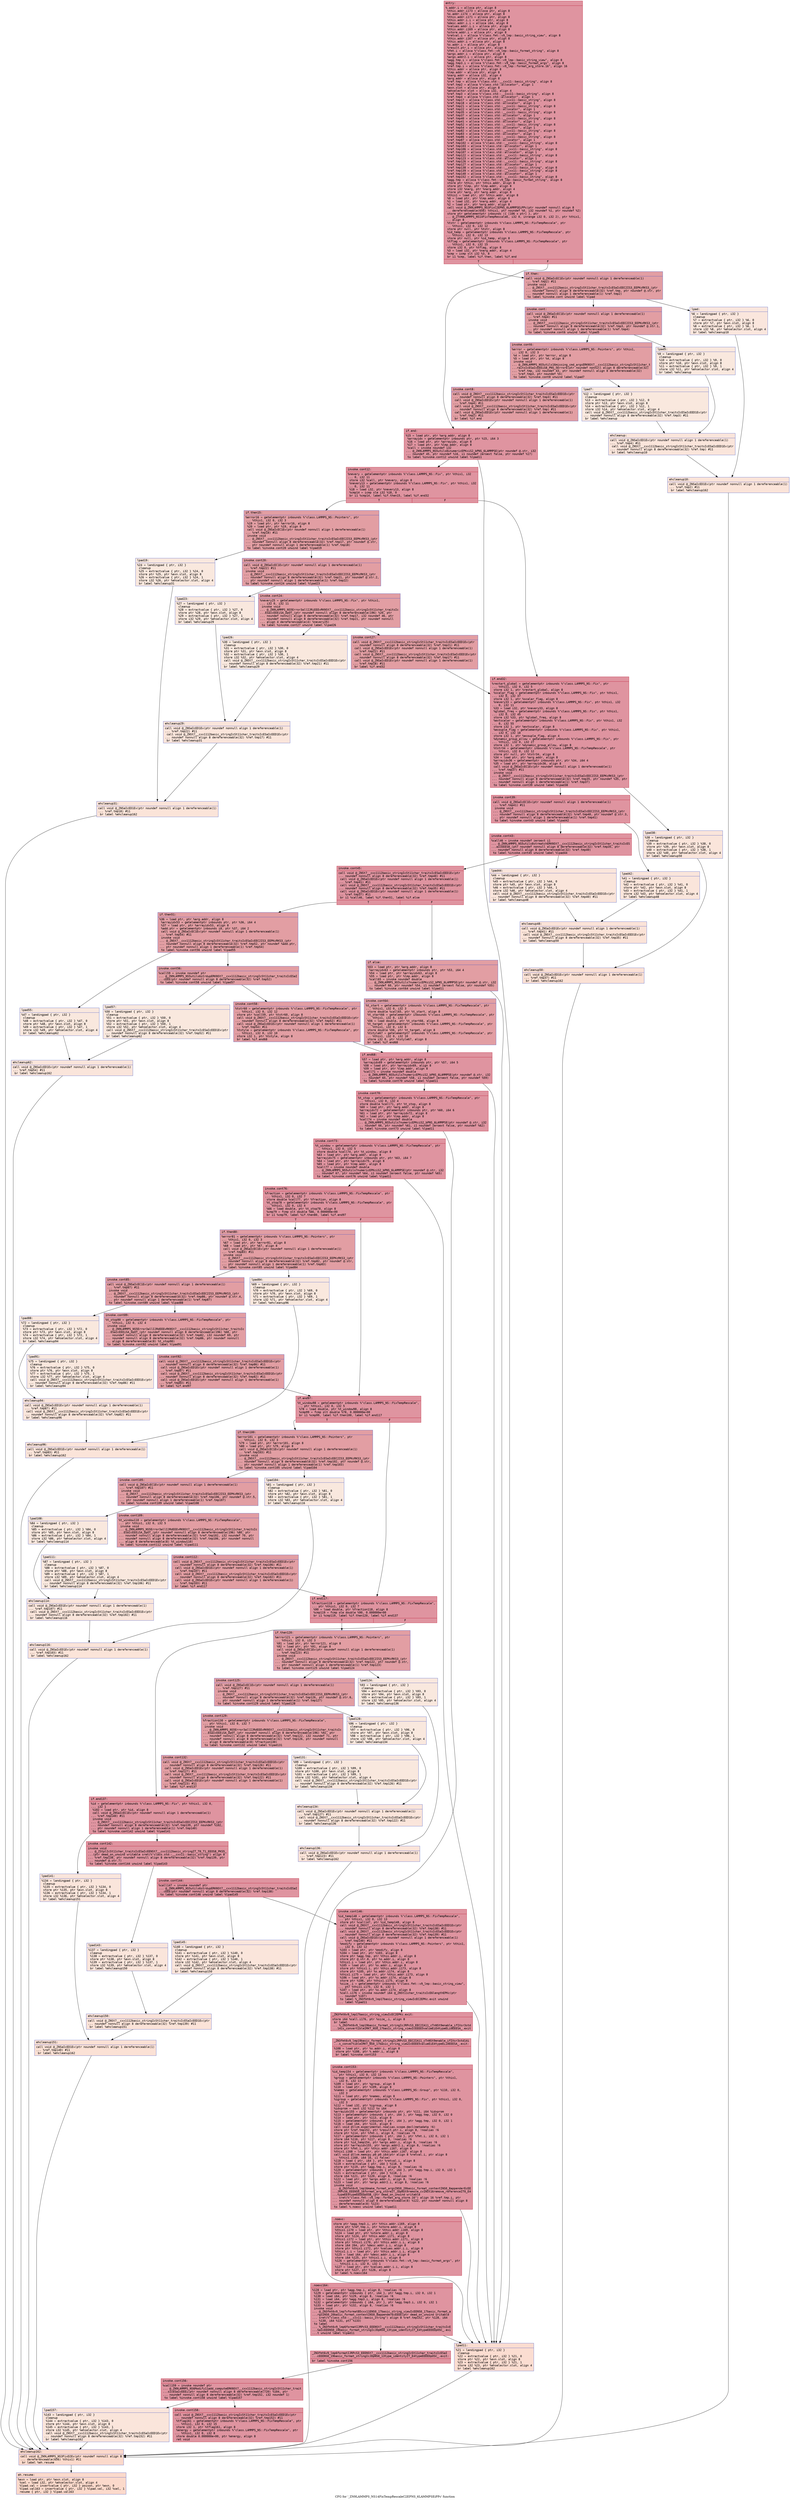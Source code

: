 digraph "CFG for '_ZN9LAMMPS_NS14FixTempRescaleC2EPNS_6LAMMPSEiPPc' function" {
	label="CFG for '_ZN9LAMMPS_NS14FixTempRescaleC2EPNS_6LAMMPSEiPPc' function";

	Node0x55b88c27c0e0 [shape=record,color="#b70d28ff", style=filled, fillcolor="#b70d2870" fontname="Courier",label="{entry:\l|  %.addr.i = alloca ptr, align 8\l  %this.addr.i173 = alloca ptr, align 8\l  %s.addr.i174 = alloca ptr, align 8\l  %this.addr.i171 = alloca ptr, align 8\l  %this.addr.i.i = alloca ptr, align 8\l  %desc.addr.i.i = alloca i64, align 8\l  %values.addr.i.i = alloca ptr, align 8\l  %this.addr.i169 = alloca ptr, align 8\l  %store.addr.i = alloca ptr, align 8\l  %retval.i = alloca %\"class.fmt::v9_lmp::basic_string_view\", align 8\l  %this.addr.i167 = alloca ptr, align 8\l  %this.addr.i = alloca ptr, align 8\l  %s.addr.i = alloca ptr, align 8\l  %result.ptr.i = alloca ptr, align 8\l  %fmt.i = alloca %\"class.fmt::v9_lmp::basic_format_string\", align 8\l  %args.addr.i = alloca ptr, align 8\l  %args.addr2.i = alloca ptr, align 8\l  %agg.tmp.i = alloca %\"class.fmt::v9_lmp::basic_string_view\", align 8\l  %agg.tmp3.i = alloca %\"class.fmt::v9_lmp::basic_format_args\", align 8\l  %ref.tmp.i = alloca %\"class.fmt::v9_lmp::format_arg_store.16\", align 16\l  %this.addr = alloca ptr, align 8\l  %lmp.addr = alloca ptr, align 8\l  %narg.addr = alloca i32, align 4\l  %arg.addr = alloca ptr, align 8\l  %ref.tmp = alloca %\"class.std::__cxx11::basic_string\", align 8\l  %ref.tmp2 = alloca %\"class.std::allocator\", align 1\l  %exn.slot = alloca ptr, align 8\l  %ehselector.slot = alloca i32, align 4\l  %ref.tmp3 = alloca %\"class.std::__cxx11::basic_string\", align 8\l  %ref.tmp4 = alloca %\"class.std::allocator\", align 1\l  %ref.tmp17 = alloca %\"class.std::__cxx11::basic_string\", align 8\l  %ref.tmp18 = alloca %\"class.std::allocator\", align 1\l  %ref.tmp21 = alloca %\"class.std::__cxx11::basic_string\", align 8\l  %ref.tmp22 = alloca %\"class.std::allocator\", align 1\l  %ref.tmp35 = alloca %\"class.std::__cxx11::basic_string\", align 8\l  %ref.tmp37 = alloca %\"class.std::allocator\", align 1\l  %ref.tmp40 = alloca %\"class.std::__cxx11::basic_string\", align 8\l  %ref.tmp41 = alloca %\"class.std::allocator\", align 1\l  %ref.tmp52 = alloca %\"class.std::__cxx11::basic_string\", align 8\l  %ref.tmp54 = alloca %\"class.std::allocator\", align 1\l  %ref.tmp82 = alloca %\"class.std::__cxx11::basic_string\", align 8\l  %ref.tmp83 = alloca %\"class.std::allocator\", align 1\l  %ref.tmp86 = alloca %\"class.std::__cxx11::basic_string\", align 8\l  %ref.tmp87 = alloca %\"class.std::allocator\", align 1\l  %ref.tmp102 = alloca %\"class.std::__cxx11::basic_string\", align 8\l  %ref.tmp103 = alloca %\"class.std::allocator\", align 1\l  %ref.tmp106 = alloca %\"class.std::__cxx11::basic_string\", align 8\l  %ref.tmp107 = alloca %\"class.std::allocator\", align 1\l  %ref.tmp122 = alloca %\"class.std::__cxx11::basic_string\", align 8\l  %ref.tmp123 = alloca %\"class.std::allocator\", align 1\l  %ref.tmp126 = alloca %\"class.std::__cxx11::basic_string\", align 8\l  %ref.tmp127 = alloca %\"class.std::allocator\", align 1\l  %ref.tmp138 = alloca %\"class.std::__cxx11::basic_string\", align 8\l  %ref.tmp139 = alloca %\"class.std::__cxx11::basic_string\", align 8\l  %ref.tmp140 = alloca %\"class.std::allocator\", align 1\l  %ref.tmp152 = alloca %\"class.std::__cxx11::basic_string\", align 8\l  %agg.tmp = alloca %\"class.fmt::v9_lmp::basic_format_string\", align 8\l  store ptr %this, ptr %this.addr, align 8\l  store ptr %lmp, ptr %lmp.addr, align 8\l  store i32 %narg, ptr %narg.addr, align 4\l  store ptr %arg, ptr %arg.addr, align 8\l  %this1 = load ptr, ptr %this.addr, align 8\l  %0 = load ptr, ptr %lmp.addr, align 8\l  %1 = load i32, ptr %narg.addr, align 4\l  %2 = load ptr, ptr %arg.addr, align 8\l  call void @_ZN9LAMMPS_NS3FixC2EPNS_6LAMMPSEiPPc(ptr noundef nonnull align 8\l... dereferenceable(656) %this1, ptr noundef %0, i32 noundef %1, ptr noundef %2)\l  store ptr getelementptr inbounds (\{ [106 x ptr] \}, ptr\l... @_ZTVN9LAMMPS_NS14FixTempRescaleE, i32 0, inrange i32 0, i32 2), ptr %this1,\l... align 8\l  %tstr = getelementptr inbounds %\"class.LAMMPS_NS::FixTempRescale\", ptr\l... %this1, i32 0, i32 12\l  store ptr null, ptr %tstr, align 8\l  %id_temp = getelementptr inbounds %\"class.LAMMPS_NS::FixTempRescale\", ptr\l... %this1, i32 0, i32 13\l  store ptr null, ptr %id_temp, align 8\l  %tflag = getelementptr inbounds %\"class.LAMMPS_NS::FixTempRescale\", ptr\l... %this1, i32 0, i32 15\l  store i32 0, ptr %tflag, align 8\l  %3 = load i32, ptr %narg.addr, align 4\l  %cmp = icmp slt i32 %3, 8\l  br i1 %cmp, label %if.then, label %if.end\l|{<s0>T|<s1>F}}"];
	Node0x55b88c27c0e0:s0 -> Node0x55b88c27cee0[tooltip="entry -> if.then\nProbability 50.00%" ];
	Node0x55b88c27c0e0:s1 -> Node0x55b88c27cfb0[tooltip="entry -> if.end\nProbability 50.00%" ];
	Node0x55b88c27cee0 [shape=record,color="#3d50c3ff", style=filled, fillcolor="#be242e70" fontname="Courier",label="{if.then:\l|  call void @_ZNSaIcEC1Ev(ptr noundef nonnull align 1 dereferenceable(1)\l... %ref.tmp2) #11\l  invoke void\l... @_ZNSt7__cxx1112basic_stringIcSt11char_traitsIcESaIcEEC2IS3_EEPKcRKS3_(ptr\l... noundef nonnull align 8 dereferenceable(32) %ref.tmp, ptr noundef @.str, ptr\l... noundef nonnull align 1 dereferenceable(1) %ref.tmp2)\l          to label %invoke.cont unwind label %lpad\l}"];
	Node0x55b88c27cee0 -> Node0x55b88c27d3f0[tooltip="if.then -> invoke.cont\nProbability 100.00%" ];
	Node0x55b88c27cee0 -> Node0x55b88c27d4d0[tooltip="if.then -> lpad\nProbability 0.00%" ];
	Node0x55b88c27d3f0 [shape=record,color="#3d50c3ff", style=filled, fillcolor="#be242e70" fontname="Courier",label="{invoke.cont:\l|  call void @_ZNSaIcEC1Ev(ptr noundef nonnull align 1 dereferenceable(1)\l... %ref.tmp4) #11\l  invoke void\l... @_ZNSt7__cxx1112basic_stringIcSt11char_traitsIcESaIcEEC2IS3_EEPKcRKS3_(ptr\l... noundef nonnull align 8 dereferenceable(32) %ref.tmp3, ptr noundef @.str.1,\l... ptr noundef nonnull align 1 dereferenceable(1) %ref.tmp4)\l          to label %invoke.cont6 unwind label %lpad5\l}"];
	Node0x55b88c27d3f0 -> Node0x55b88c2821a0[tooltip="invoke.cont -> invoke.cont6\nProbability 100.00%" ];
	Node0x55b88c27d3f0 -> Node0x55b88c2821f0[tooltip="invoke.cont -> lpad5\nProbability 0.00%" ];
	Node0x55b88c2821a0 [shape=record,color="#3d50c3ff", style=filled, fillcolor="#be242e70" fontname="Courier",label="{invoke.cont6:\l|  %error = getelementptr inbounds %\"class.LAMMPS_NS::Pointers\", ptr %this1,\l... i32 0, i32 3\l  %4 = load ptr, ptr %error, align 8\l  %5 = load ptr, ptr %4, align 8\l  invoke void\l... @_ZN9LAMMPS_NS5utils16missing_cmd_argsERKNSt7__cxx1112basic_stringIcSt11char_t\l...raitsIcESaIcEEEiS8_PNS_5ErrorE(ptr noundef nonnull align 8 dereferenceable(32)\l... %ref.tmp, i32 noundef 43, ptr noundef nonnull align 8 dereferenceable(32)\l... %ref.tmp3, ptr noundef %5)\l          to label %invoke.cont8 unwind label %lpad7\l}"];
	Node0x55b88c2821a0 -> Node0x55b88c282150[tooltip="invoke.cont6 -> invoke.cont8\nProbability 100.00%" ];
	Node0x55b88c2821a0 -> Node0x55b88c2825e0[tooltip="invoke.cont6 -> lpad7\nProbability 0.00%" ];
	Node0x55b88c282150 [shape=record,color="#3d50c3ff", style=filled, fillcolor="#be242e70" fontname="Courier",label="{invoke.cont8:\l|  call void @_ZNSt7__cxx1112basic_stringIcSt11char_traitsIcESaIcEED1Ev(ptr\l... noundef nonnull align 8 dereferenceable(32) %ref.tmp3) #11\l  call void @_ZNSaIcED1Ev(ptr noundef nonnull align 1 dereferenceable(1)\l... %ref.tmp4) #11\l  call void @_ZNSt7__cxx1112basic_stringIcSt11char_traitsIcESaIcEED1Ev(ptr\l... noundef nonnull align 8 dereferenceable(32) %ref.tmp) #11\l  call void @_ZNSaIcED1Ev(ptr noundef nonnull align 1 dereferenceable(1)\l... %ref.tmp2) #11\l  br label %if.end\l}"];
	Node0x55b88c282150 -> Node0x55b88c27cfb0[tooltip="invoke.cont8 -> if.end\nProbability 100.00%" ];
	Node0x55b88c27d4d0 [shape=record,color="#3d50c3ff", style=filled, fillcolor="#f3c7b170" fontname="Courier",label="{lpad:\l|  %6 = landingpad \{ ptr, i32 \}\l          cleanup\l  %7 = extractvalue \{ ptr, i32 \} %6, 0\l  store ptr %7, ptr %exn.slot, align 8\l  %8 = extractvalue \{ ptr, i32 \} %6, 1\l  store i32 %8, ptr %ehselector.slot, align 4\l  br label %ehcleanup10\l}"];
	Node0x55b88c27d4d0 -> Node0x55b88c283210[tooltip="lpad -> ehcleanup10\nProbability 100.00%" ];
	Node0x55b88c2821f0 [shape=record,color="#3d50c3ff", style=filled, fillcolor="#f2cab570" fontname="Courier",label="{lpad5:\l|  %9 = landingpad \{ ptr, i32 \}\l          cleanup\l  %10 = extractvalue \{ ptr, i32 \} %9, 0\l  store ptr %10, ptr %exn.slot, align 8\l  %11 = extractvalue \{ ptr, i32 \} %9, 1\l  store i32 %11, ptr %ehselector.slot, align 4\l  br label %ehcleanup\l}"];
	Node0x55b88c2821f0 -> Node0x55b88c2835e0[tooltip="lpad5 -> ehcleanup\nProbability 100.00%" ];
	Node0x55b88c2825e0 [shape=record,color="#3d50c3ff", style=filled, fillcolor="#f2cab570" fontname="Courier",label="{lpad7:\l|  %12 = landingpad \{ ptr, i32 \}\l          cleanup\l  %13 = extractvalue \{ ptr, i32 \} %12, 0\l  store ptr %13, ptr %exn.slot, align 8\l  %14 = extractvalue \{ ptr, i32 \} %12, 1\l  store i32 %14, ptr %ehselector.slot, align 4\l  call void @_ZNSt7__cxx1112basic_stringIcSt11char_traitsIcESaIcEED1Ev(ptr\l... noundef nonnull align 8 dereferenceable(32) %ref.tmp3) #11\l  br label %ehcleanup\l}"];
	Node0x55b88c2825e0 -> Node0x55b88c2835e0[tooltip="lpad7 -> ehcleanup\nProbability 100.00%" ];
	Node0x55b88c2835e0 [shape=record,color="#3d50c3ff", style=filled, fillcolor="#f4c5ad70" fontname="Courier",label="{ehcleanup:\l|  call void @_ZNSaIcED1Ev(ptr noundef nonnull align 1 dereferenceable(1)\l... %ref.tmp4) #11\l  call void @_ZNSt7__cxx1112basic_stringIcSt11char_traitsIcESaIcEED1Ev(ptr\l... noundef nonnull align 8 dereferenceable(32) %ref.tmp) #11\l  br label %ehcleanup10\l}"];
	Node0x55b88c2835e0 -> Node0x55b88c283210[tooltip="ehcleanup -> ehcleanup10\nProbability 100.00%" ];
	Node0x55b88c283210 [shape=record,color="#3d50c3ff", style=filled, fillcolor="#f5c1a970" fontname="Courier",label="{ehcleanup10:\l|  call void @_ZNSaIcED1Ev(ptr noundef nonnull align 1 dereferenceable(1)\l... %ref.tmp2) #11\l  br label %ehcleanup162\l}"];
	Node0x55b88c283210 -> Node0x55b88c283ef0[tooltip="ehcleanup10 -> ehcleanup162\nProbability 100.00%" ];
	Node0x55b88c27cfb0 [shape=record,color="#b70d28ff", style=filled, fillcolor="#b70d2870" fontname="Courier",label="{if.end:\l|  %15 = load ptr, ptr %arg.addr, align 8\l  %arrayidx = getelementptr inbounds ptr, ptr %15, i64 3\l  %16 = load ptr, ptr %arrayidx, align 8\l  %17 = load ptr, ptr %lmp.addr, align 8\l  %call = invoke noundef i32\l... @_ZN9LAMMPS_NS5utils8inumericEPKciS2_bPNS_6LAMMPSE(ptr noundef @.str, i32\l... noundef 45, ptr noundef %16, i1 noundef zeroext false, ptr noundef %17)\l          to label %invoke.cont12 unwind label %lpad11\l}"];
	Node0x55b88c27cfb0 -> Node0x55b88c2842e0[tooltip="if.end -> invoke.cont12\nProbability 100.00%" ];
	Node0x55b88c27cfb0 -> Node0x55b88c284360[tooltip="if.end -> lpad11\nProbability 0.00%" ];
	Node0x55b88c2842e0 [shape=record,color="#b70d28ff", style=filled, fillcolor="#b70d2870" fontname="Courier",label="{invoke.cont12:\l|  %nevery = getelementptr inbounds %\"class.LAMMPS_NS::Fix\", ptr %this1, i32\l... 0, i32 11\l  store i32 %call, ptr %nevery, align 8\l  %nevery13 = getelementptr inbounds %\"class.LAMMPS_NS::Fix\", ptr %this1, i32\l... 0, i32 11\l  %18 = load i32, ptr %nevery13, align 8\l  %cmp14 = icmp sle i32 %18, 0\l  br i1 %cmp14, label %if.then15, label %if.end32\l|{<s0>T|<s1>F}}"];
	Node0x55b88c2842e0:s0 -> Node0x55b88c284a30[tooltip="invoke.cont12 -> if.then15\nProbability 50.00%" ];
	Node0x55b88c2842e0:s1 -> Node0x55b88c284ab0[tooltip="invoke.cont12 -> if.end32\nProbability 50.00%" ];
	Node0x55b88c284a30 [shape=record,color="#3d50c3ff", style=filled, fillcolor="#be242e70" fontname="Courier",label="{if.then15:\l|  %error16 = getelementptr inbounds %\"class.LAMMPS_NS::Pointers\", ptr\l... %this1, i32 0, i32 3\l  %19 = load ptr, ptr %error16, align 8\l  %20 = load ptr, ptr %19, align 8\l  call void @_ZNSaIcEC1Ev(ptr noundef nonnull align 1 dereferenceable(1)\l... %ref.tmp18) #11\l  invoke void\l... @_ZNSt7__cxx1112basic_stringIcSt11char_traitsIcESaIcEEC2IS3_EEPKcRKS3_(ptr\l... noundef nonnull align 8 dereferenceable(32) %ref.tmp17, ptr noundef @.str,\l... ptr noundef nonnull align 1 dereferenceable(1) %ref.tmp18)\l          to label %invoke.cont20 unwind label %lpad19\l}"];
	Node0x55b88c284a30 -> Node0x55b88c284fa0[tooltip="if.then15 -> invoke.cont20\nProbability 100.00%" ];
	Node0x55b88c284a30 -> Node0x55b88c285020[tooltip="if.then15 -> lpad19\nProbability 0.00%" ];
	Node0x55b88c284fa0 [shape=record,color="#3d50c3ff", style=filled, fillcolor="#be242e70" fontname="Courier",label="{invoke.cont20:\l|  call void @_ZNSaIcEC1Ev(ptr noundef nonnull align 1 dereferenceable(1)\l... %ref.tmp22) #11\l  invoke void\l... @_ZNSt7__cxx1112basic_stringIcSt11char_traitsIcESaIcEEC2IS3_EEPKcRKS3_(ptr\l... noundef nonnull align 8 dereferenceable(32) %ref.tmp21, ptr noundef @.str.2,\l... ptr noundef nonnull align 1 dereferenceable(1) %ref.tmp22)\l          to label %invoke.cont24 unwind label %lpad23\l}"];
	Node0x55b88c284fa0 -> Node0x55b88c285280[tooltip="invoke.cont20 -> invoke.cont24\nProbability 100.00%" ];
	Node0x55b88c284fa0 -> Node0x55b88c2852d0[tooltip="invoke.cont20 -> lpad23\nProbability 0.00%" ];
	Node0x55b88c285280 [shape=record,color="#3d50c3ff", style=filled, fillcolor="#be242e70" fontname="Courier",label="{invoke.cont24:\l|  %nevery25 = getelementptr inbounds %\"class.LAMMPS_NS::Fix\", ptr %this1,\l... i32 0, i32 11\l  invoke void\l... @_ZN9LAMMPS_NS5Error3allIJRiEEEvRKNSt7__cxx1112basic_stringIcSt11char_traitsIc\l...ESaIcEEEiSA_DpOT_(ptr noundef nonnull align 8 dereferenceable(196) %20, ptr\l... noundef nonnull align 8 dereferenceable(32) %ref.tmp17, i32 noundef 46, ptr\l... noundef nonnull align 8 dereferenceable(32) %ref.tmp21, ptr noundef nonnull\l... align 4 dereferenceable(4) %nevery25)\l          to label %invoke.cont27 unwind label %lpad26\l}"];
	Node0x55b88c285280 -> Node0x55b88c285230[tooltip="invoke.cont24 -> invoke.cont27\nProbability 100.00%" ];
	Node0x55b88c285280 -> Node0x55b88c285690[tooltip="invoke.cont24 -> lpad26\nProbability 0.00%" ];
	Node0x55b88c285230 [shape=record,color="#3d50c3ff", style=filled, fillcolor="#be242e70" fontname="Courier",label="{invoke.cont27:\l|  call void @_ZNSt7__cxx1112basic_stringIcSt11char_traitsIcESaIcEED1Ev(ptr\l... noundef nonnull align 8 dereferenceable(32) %ref.tmp21) #11\l  call void @_ZNSaIcED1Ev(ptr noundef nonnull align 1 dereferenceable(1)\l... %ref.tmp22) #11\l  call void @_ZNSt7__cxx1112basic_stringIcSt11char_traitsIcESaIcEED1Ev(ptr\l... noundef nonnull align 8 dereferenceable(32) %ref.tmp17) #11\l  call void @_ZNSaIcED1Ev(ptr noundef nonnull align 1 dereferenceable(1)\l... %ref.tmp18) #11\l  br label %if.end32\l}"];
	Node0x55b88c285230 -> Node0x55b88c284ab0[tooltip="invoke.cont27 -> if.end32\nProbability 100.00%" ];
	Node0x55b88c284360 [shape=record,color="#3d50c3ff", style=filled, fillcolor="#f7b39670" fontname="Courier",label="{lpad11:\l|  %21 = landingpad \{ ptr, i32 \}\l          cleanup\l  %22 = extractvalue \{ ptr, i32 \} %21, 0\l  store ptr %22, ptr %exn.slot, align 8\l  %23 = extractvalue \{ ptr, i32 \} %21, 1\l  store i32 %23, ptr %ehselector.slot, align 4\l  br label %ehcleanup162\l}"];
	Node0x55b88c284360 -> Node0x55b88c283ef0[tooltip="lpad11 -> ehcleanup162\nProbability 100.00%" ];
	Node0x55b88c285020 [shape=record,color="#3d50c3ff", style=filled, fillcolor="#f2cab570" fontname="Courier",label="{lpad19:\l|  %24 = landingpad \{ ptr, i32 \}\l          cleanup\l  %25 = extractvalue \{ ptr, i32 \} %24, 0\l  store ptr %25, ptr %exn.slot, align 8\l  %26 = extractvalue \{ ptr, i32 \} %24, 1\l  store i32 %26, ptr %ehselector.slot, align 4\l  br label %ehcleanup31\l}"];
	Node0x55b88c285020 -> Node0x55b88c286400[tooltip="lpad19 -> ehcleanup31\nProbability 100.00%" ];
	Node0x55b88c2852d0 [shape=record,color="#3d50c3ff", style=filled, fillcolor="#f2cab570" fontname="Courier",label="{lpad23:\l|  %27 = landingpad \{ ptr, i32 \}\l          cleanup\l  %28 = extractvalue \{ ptr, i32 \} %27, 0\l  store ptr %28, ptr %exn.slot, align 8\l  %29 = extractvalue \{ ptr, i32 \} %27, 1\l  store i32 %29, ptr %ehselector.slot, align 4\l  br label %ehcleanup29\l}"];
	Node0x55b88c2852d0 -> Node0x55b88c27f1b0[tooltip="lpad23 -> ehcleanup29\nProbability 100.00%" ];
	Node0x55b88c285690 [shape=record,color="#3d50c3ff", style=filled, fillcolor="#f2cab570" fontname="Courier",label="{lpad26:\l|  %30 = landingpad \{ ptr, i32 \}\l          cleanup\l  %31 = extractvalue \{ ptr, i32 \} %30, 0\l  store ptr %31, ptr %exn.slot, align 8\l  %32 = extractvalue \{ ptr, i32 \} %30, 1\l  store i32 %32, ptr %ehselector.slot, align 4\l  call void @_ZNSt7__cxx1112basic_stringIcSt11char_traitsIcESaIcEED1Ev(ptr\l... noundef nonnull align 8 dereferenceable(32) %ref.tmp21) #11\l  br label %ehcleanup29\l}"];
	Node0x55b88c285690 -> Node0x55b88c27f1b0[tooltip="lpad26 -> ehcleanup29\nProbability 100.00%" ];
	Node0x55b88c27f1b0 [shape=record,color="#3d50c3ff", style=filled, fillcolor="#f4c5ad70" fontname="Courier",label="{ehcleanup29:\l|  call void @_ZNSaIcED1Ev(ptr noundef nonnull align 1 dereferenceable(1)\l... %ref.tmp22) #11\l  call void @_ZNSt7__cxx1112basic_stringIcSt11char_traitsIcESaIcEED1Ev(ptr\l... noundef nonnull align 8 dereferenceable(32) %ref.tmp17) #11\l  br label %ehcleanup31\l}"];
	Node0x55b88c27f1b0 -> Node0x55b88c286400[tooltip="ehcleanup29 -> ehcleanup31\nProbability 100.00%" ];
	Node0x55b88c286400 [shape=record,color="#3d50c3ff", style=filled, fillcolor="#f5c1a970" fontname="Courier",label="{ehcleanup31:\l|  call void @_ZNSaIcED1Ev(ptr noundef nonnull align 1 dereferenceable(1)\l... %ref.tmp18) #11\l  br label %ehcleanup162\l}"];
	Node0x55b88c286400 -> Node0x55b88c283ef0[tooltip="ehcleanup31 -> ehcleanup162\nProbability 100.00%" ];
	Node0x55b88c284ab0 [shape=record,color="#b70d28ff", style=filled, fillcolor="#b70d2870" fontname="Courier",label="{if.end32:\l|  %restart_global = getelementptr inbounds %\"class.LAMMPS_NS::Fix\", ptr\l... %this1, i32 0, i32 5\l  store i32 1, ptr %restart_global, align 8\l  %scalar_flag = getelementptr inbounds %\"class.LAMMPS_NS::Fix\", ptr %this1,\l... i32 0, i32 37\l  store i32 1, ptr %scalar_flag, align 8\l  %nevery33 = getelementptr inbounds %\"class.LAMMPS_NS::Fix\", ptr %this1, i32\l... 0, i32 11\l  %33 = load i32, ptr %nevery33, align 8\l  %global_freq = getelementptr inbounds %\"class.LAMMPS_NS::Fix\", ptr %this1,\l... i32 0, i32 45\l  store i32 %33, ptr %global_freq, align 8\l  %extscalar = getelementptr inbounds %\"class.LAMMPS_NS::Fix\", ptr %this1, i32\l... 0, i32 55\l  store i32 1, ptr %extscalar, align 8\l  %ecouple_flag = getelementptr inbounds %\"class.LAMMPS_NS::Fix\", ptr %this1,\l... i32 0, i32 18\l  store i32 1, ptr %ecouple_flag, align 4\l  %dynamic_group_allow = getelementptr inbounds %\"class.LAMMPS_NS::Fix\", ptr\l... %this1, i32 0, i32 27\l  store i32 1, ptr %dynamic_group_allow, align 8\l  %tstr34 = getelementptr inbounds %\"class.LAMMPS_NS::FixTempRescale\", ptr\l... %this1, i32 0, i32 12\l  store ptr null, ptr %tstr34, align 8\l  %34 = load ptr, ptr %arg.addr, align 8\l  %arrayidx36 = getelementptr inbounds ptr, ptr %34, i64 4\l  %35 = load ptr, ptr %arrayidx36, align 8\l  call void @_ZNSaIcEC1Ev(ptr noundef nonnull align 1 dereferenceable(1)\l... %ref.tmp37) #11\l  invoke void\l... @_ZNSt7__cxx1112basic_stringIcSt11char_traitsIcESaIcEEC2IS3_EEPKcRKS3_(ptr\l... noundef nonnull align 8 dereferenceable(32) %ref.tmp35, ptr noundef %35, ptr\l... noundef nonnull align 1 dereferenceable(1) %ref.tmp37)\l          to label %invoke.cont39 unwind label %lpad38\l}"];
	Node0x55b88c284ab0 -> Node0x55b88c288790[tooltip="if.end32 -> invoke.cont39\nProbability 100.00%" ];
	Node0x55b88c284ab0 -> Node0x55b88c288810[tooltip="if.end32 -> lpad38\nProbability 0.00%" ];
	Node0x55b88c288790 [shape=record,color="#b70d28ff", style=filled, fillcolor="#b70d2870" fontname="Courier",label="{invoke.cont39:\l|  call void @_ZNSaIcEC1Ev(ptr noundef nonnull align 1 dereferenceable(1)\l... %ref.tmp41) #11\l  invoke void\l... @_ZNSt7__cxx1112basic_stringIcSt11char_traitsIcESaIcEEC2IS3_EEPKcRKS3_(ptr\l... noundef nonnull align 8 dereferenceable(32) %ref.tmp40, ptr noundef @.str.3,\l... ptr noundef nonnull align 1 dereferenceable(1) %ref.tmp41)\l          to label %invoke.cont43 unwind label %lpad42\l}"];
	Node0x55b88c288790 -> Node0x55b88c288b30[tooltip="invoke.cont39 -> invoke.cont43\nProbability 100.00%" ];
	Node0x55b88c288790 -> Node0x55b88c288b80[tooltip="invoke.cont39 -> lpad42\nProbability 0.00%" ];
	Node0x55b88c288b30 [shape=record,color="#b70d28ff", style=filled, fillcolor="#b70d2870" fontname="Courier",label="{invoke.cont43:\l|  %call46 = invoke noundef zeroext i1\l... @_ZN9LAMMPS_NS5utils8strmatchERKNSt7__cxx1112basic_stringIcSt11char_traitsIcES\l...aIcEEES8_(ptr noundef nonnull align 8 dereferenceable(32) %ref.tmp35, ptr\l... noundef nonnull align 8 dereferenceable(32) %ref.tmp40)\l          to label %invoke.cont45 unwind label %lpad44\l}"];
	Node0x55b88c288b30 -> Node0x55b88c288ae0[tooltip="invoke.cont43 -> invoke.cont45\nProbability 100.00%" ];
	Node0x55b88c288b30 -> Node0x55b88c288de0[tooltip="invoke.cont43 -> lpad44\nProbability 0.00%" ];
	Node0x55b88c288ae0 [shape=record,color="#b70d28ff", style=filled, fillcolor="#b70d2870" fontname="Courier",label="{invoke.cont45:\l|  call void @_ZNSt7__cxx1112basic_stringIcSt11char_traitsIcESaIcEED1Ev(ptr\l... noundef nonnull align 8 dereferenceable(32) %ref.tmp40) #11\l  call void @_ZNSaIcED1Ev(ptr noundef nonnull align 1 dereferenceable(1)\l... %ref.tmp41) #11\l  call void @_ZNSt7__cxx1112basic_stringIcSt11char_traitsIcESaIcEED1Ev(ptr\l... noundef nonnull align 8 dereferenceable(32) %ref.tmp35) #11\l  call void @_ZNSaIcED1Ev(ptr noundef nonnull align 1 dereferenceable(1)\l... %ref.tmp37) #11\l  br i1 %call46, label %if.then51, label %if.else\l|{<s0>T|<s1>F}}"];
	Node0x55b88c288ae0:s0 -> Node0x55b88c289580[tooltip="invoke.cont45 -> if.then51\nProbability 50.00%" ];
	Node0x55b88c288ae0:s1 -> Node0x55b88c289600[tooltip="invoke.cont45 -> if.else\nProbability 50.00%" ];
	Node0x55b88c289580 [shape=record,color="#3d50c3ff", style=filled, fillcolor="#be242e70" fontname="Courier",label="{if.then51:\l|  %36 = load ptr, ptr %arg.addr, align 8\l  %arrayidx53 = getelementptr inbounds ptr, ptr %36, i64 4\l  %37 = load ptr, ptr %arrayidx53, align 8\l  %add.ptr = getelementptr inbounds i8, ptr %37, i64 2\l  call void @_ZNSaIcEC1Ev(ptr noundef nonnull align 1 dereferenceable(1)\l... %ref.tmp54) #11\l  invoke void\l... @_ZNSt7__cxx1112basic_stringIcSt11char_traitsIcESaIcEEC2IS3_EEPKcRKS3_(ptr\l... noundef nonnull align 8 dereferenceable(32) %ref.tmp52, ptr noundef %add.ptr,\l... ptr noundef nonnull align 1 dereferenceable(1) %ref.tmp54)\l          to label %invoke.cont56 unwind label %lpad55\l}"];
	Node0x55b88c289580 -> Node0x55b88c289b10[tooltip="if.then51 -> invoke.cont56\nProbability 100.00%" ];
	Node0x55b88c289580 -> Node0x55b88c289b90[tooltip="if.then51 -> lpad55\nProbability 0.00%" ];
	Node0x55b88c289b10 [shape=record,color="#3d50c3ff", style=filled, fillcolor="#be242e70" fontname="Courier",label="{invoke.cont56:\l|  %call59 = invoke noundef ptr\l... @_ZN9LAMMPS_NS5utils6strdupERKNSt7__cxx1112basic_stringIcSt11char_traitsIcESaI\l...cEEE(ptr noundef nonnull align 8 dereferenceable(32) %ref.tmp52)\l          to label %invoke.cont58 unwind label %lpad57\l}"];
	Node0x55b88c289b10 -> Node0x55b88c289ac0[tooltip="invoke.cont56 -> invoke.cont58\nProbability 100.00%" ];
	Node0x55b88c289b10 -> Node0x55b88c289e80[tooltip="invoke.cont56 -> lpad57\nProbability 0.00%" ];
	Node0x55b88c289ac0 [shape=record,color="#3d50c3ff", style=filled, fillcolor="#be242e70" fontname="Courier",label="{invoke.cont58:\l|  %tstr60 = getelementptr inbounds %\"class.LAMMPS_NS::FixTempRescale\", ptr\l... %this1, i32 0, i32 12\l  store ptr %call59, ptr %tstr60, align 8\l  call void @_ZNSt7__cxx1112basic_stringIcSt11char_traitsIcESaIcEED1Ev(ptr\l... noundef nonnull align 8 dereferenceable(32) %ref.tmp52) #11\l  call void @_ZNSaIcED1Ev(ptr noundef nonnull align 1 dereferenceable(1)\l... %ref.tmp54) #11\l  %tstyle = getelementptr inbounds %\"class.LAMMPS_NS::FixTempRescale\", ptr\l... %this1, i32 0, i32 10\l  store i32 1, ptr %tstyle, align 8\l  br label %if.end68\l}"];
	Node0x55b88c289ac0 -> Node0x55b88c28a610[tooltip="invoke.cont58 -> if.end68\nProbability 100.00%" ];
	Node0x55b88c288810 [shape=record,color="#3d50c3ff", style=filled, fillcolor="#f4c5ad70" fontname="Courier",label="{lpad38:\l|  %38 = landingpad \{ ptr, i32 \}\l          cleanup\l  %39 = extractvalue \{ ptr, i32 \} %38, 0\l  store ptr %39, ptr %exn.slot, align 8\l  %40 = extractvalue \{ ptr, i32 \} %38, 1\l  store i32 %40, ptr %ehselector.slot, align 4\l  br label %ehcleanup50\l}"];
	Node0x55b88c288810 -> Node0x55b88c28a9b0[tooltip="lpad38 -> ehcleanup50\nProbability 100.00%" ];
	Node0x55b88c288b80 [shape=record,color="#3d50c3ff", style=filled, fillcolor="#f4c5ad70" fontname="Courier",label="{lpad42:\l|  %41 = landingpad \{ ptr, i32 \}\l          cleanup\l  %42 = extractvalue \{ ptr, i32 \} %41, 0\l  store ptr %42, ptr %exn.slot, align 8\l  %43 = extractvalue \{ ptr, i32 \} %41, 1\l  store i32 %43, ptr %ehselector.slot, align 4\l  br label %ehcleanup48\l}"];
	Node0x55b88c288b80 -> Node0x55b88c28ad20[tooltip="lpad42 -> ehcleanup48\nProbability 100.00%" ];
	Node0x55b88c288de0 [shape=record,color="#3d50c3ff", style=filled, fillcolor="#f4c5ad70" fontname="Courier",label="{lpad44:\l|  %44 = landingpad \{ ptr, i32 \}\l          cleanup\l  %45 = extractvalue \{ ptr, i32 \} %44, 0\l  store ptr %45, ptr %exn.slot, align 8\l  %46 = extractvalue \{ ptr, i32 \} %44, 1\l  store i32 %46, ptr %ehselector.slot, align 4\l  call void @_ZNSt7__cxx1112basic_stringIcSt11char_traitsIcESaIcEED1Ev(ptr\l... noundef nonnull align 8 dereferenceable(32) %ref.tmp40) #11\l  br label %ehcleanup48\l}"];
	Node0x55b88c288de0 -> Node0x55b88c28ad20[tooltip="lpad44 -> ehcleanup48\nProbability 100.00%" ];
	Node0x55b88c28ad20 [shape=record,color="#3d50c3ff", style=filled, fillcolor="#f6bfa670" fontname="Courier",label="{ehcleanup48:\l|  call void @_ZNSaIcED1Ev(ptr noundef nonnull align 1 dereferenceable(1)\l... %ref.tmp41) #11\l  call void @_ZNSt7__cxx1112basic_stringIcSt11char_traitsIcESaIcEED1Ev(ptr\l... noundef nonnull align 8 dereferenceable(32) %ref.tmp35) #11\l  br label %ehcleanup50\l}"];
	Node0x55b88c28ad20 -> Node0x55b88c28a9b0[tooltip="ehcleanup48 -> ehcleanup50\nProbability 100.00%" ];
	Node0x55b88c28a9b0 [shape=record,color="#3d50c3ff", style=filled, fillcolor="#f7bca170" fontname="Courier",label="{ehcleanup50:\l|  call void @_ZNSaIcED1Ev(ptr noundef nonnull align 1 dereferenceable(1)\l... %ref.tmp37) #11\l  br label %ehcleanup162\l}"];
	Node0x55b88c28a9b0 -> Node0x55b88c283ef0[tooltip="ehcleanup50 -> ehcleanup162\nProbability 100.00%" ];
	Node0x55b88c289b90 [shape=record,color="#3d50c3ff", style=filled, fillcolor="#f2cab570" fontname="Courier",label="{lpad55:\l|  %47 = landingpad \{ ptr, i32 \}\l          cleanup\l  %48 = extractvalue \{ ptr, i32 \} %47, 0\l  store ptr %48, ptr %exn.slot, align 8\l  %49 = extractvalue \{ ptr, i32 \} %47, 1\l  store i32 %49, ptr %ehselector.slot, align 4\l  br label %ehcleanup62\l}"];
	Node0x55b88c289b90 -> Node0x55b88c28c110[tooltip="lpad55 -> ehcleanup62\nProbability 100.00%" ];
	Node0x55b88c289e80 [shape=record,color="#3d50c3ff", style=filled, fillcolor="#f2cab570" fontname="Courier",label="{lpad57:\l|  %50 = landingpad \{ ptr, i32 \}\l          cleanup\l  %51 = extractvalue \{ ptr, i32 \} %50, 0\l  store ptr %51, ptr %exn.slot, align 8\l  %52 = extractvalue \{ ptr, i32 \} %50, 1\l  store i32 %52, ptr %ehselector.slot, align 4\l  call void @_ZNSt7__cxx1112basic_stringIcSt11char_traitsIcESaIcEED1Ev(ptr\l... noundef nonnull align 8 dereferenceable(32) %ref.tmp52) #11\l  br label %ehcleanup62\l}"];
	Node0x55b88c289e80 -> Node0x55b88c28c110[tooltip="lpad57 -> ehcleanup62\nProbability 100.00%" ];
	Node0x55b88c28c110 [shape=record,color="#3d50c3ff", style=filled, fillcolor="#f4c5ad70" fontname="Courier",label="{ehcleanup62:\l|  call void @_ZNSaIcED1Ev(ptr noundef nonnull align 1 dereferenceable(1)\l... %ref.tmp54) #11\l  br label %ehcleanup162\l}"];
	Node0x55b88c28c110 -> Node0x55b88c283ef0[tooltip="ehcleanup62 -> ehcleanup162\nProbability 100.00%" ];
	Node0x55b88c289600 [shape=record,color="#3d50c3ff", style=filled, fillcolor="#be242e70" fontname="Courier",label="{if.else:\l|  %53 = load ptr, ptr %arg.addr, align 8\l  %arrayidx63 = getelementptr inbounds ptr, ptr %53, i64 4\l  %54 = load ptr, ptr %arrayidx63, align 8\l  %55 = load ptr, ptr %lmp.addr, align 8\l  %call65 = invoke noundef double\l... @_ZN9LAMMPS_NS5utils7numericEPKciS2_bPNS_6LAMMPSE(ptr noundef @.str, i32\l... noundef 60, ptr noundef %54, i1 noundef zeroext false, ptr noundef %55)\l          to label %invoke.cont64 unwind label %lpad11\l}"];
	Node0x55b88c289600 -> Node0x55b88c28c9f0[tooltip="if.else -> invoke.cont64\nProbability 100.00%" ];
	Node0x55b88c289600 -> Node0x55b88c284360[tooltip="if.else -> lpad11\nProbability 0.00%" ];
	Node0x55b88c28c9f0 [shape=record,color="#3d50c3ff", style=filled, fillcolor="#be242e70" fontname="Courier",label="{invoke.cont64:\l|  %t_start = getelementptr inbounds %\"class.LAMMPS_NS::FixTempRescale\", ptr\l... %this1, i32 0, i32 3\l  store double %call65, ptr %t_start, align 8\l  %t_start66 = getelementptr inbounds %\"class.LAMMPS_NS::FixTempRescale\", ptr\l... %this1, i32 0, i32 3\l  %56 = load double, ptr %t_start66, align 8\l  %t_target = getelementptr inbounds %\"class.LAMMPS_NS::FixTempRescale\", ptr\l... %this1, i32 0, i32 6\l  store double %56, ptr %t_target, align 8\l  %tstyle67 = getelementptr inbounds %\"class.LAMMPS_NS::FixTempRescale\", ptr\l... %this1, i32 0, i32 10\l  store i32 0, ptr %tstyle67, align 8\l  br label %if.end68\l}"];
	Node0x55b88c28c9f0 -> Node0x55b88c28a610[tooltip="invoke.cont64 -> if.end68\nProbability 100.00%" ];
	Node0x55b88c28a610 [shape=record,color="#b70d28ff", style=filled, fillcolor="#b70d2870" fontname="Courier",label="{if.end68:\l|  %57 = load ptr, ptr %arg.addr, align 8\l  %arrayidx69 = getelementptr inbounds ptr, ptr %57, i64 5\l  %58 = load ptr, ptr %arrayidx69, align 8\l  %59 = load ptr, ptr %lmp.addr, align 8\l  %call71 = invoke noundef double\l... @_ZN9LAMMPS_NS5utils7numericEPKciS2_bPNS_6LAMMPSE(ptr noundef @.str, i32\l... noundef 65, ptr noundef %58, i1 noundef zeroext false, ptr noundef %59)\l          to label %invoke.cont70 unwind label %lpad11\l}"];
	Node0x55b88c28a610 -> Node0x55b88c28d640[tooltip="if.end68 -> invoke.cont70\nProbability 100.00%" ];
	Node0x55b88c28a610 -> Node0x55b88c284360[tooltip="if.end68 -> lpad11\nProbability 0.00%" ];
	Node0x55b88c28d640 [shape=record,color="#b70d28ff", style=filled, fillcolor="#b70d2870" fontname="Courier",label="{invoke.cont70:\l|  %t_stop = getelementptr inbounds %\"class.LAMMPS_NS::FixTempRescale\", ptr\l... %this1, i32 0, i32 4\l  store double %call71, ptr %t_stop, align 8\l  %60 = load ptr, ptr %arg.addr, align 8\l  %arrayidx72 = getelementptr inbounds ptr, ptr %60, i64 6\l  %61 = load ptr, ptr %arrayidx72, align 8\l  %62 = load ptr, ptr %lmp.addr, align 8\l  %call74 = invoke noundef double\l... @_ZN9LAMMPS_NS5utils7numericEPKciS2_bPNS_6LAMMPSE(ptr noundef @.str, i32\l... noundef 66, ptr noundef %61, i1 noundef zeroext false, ptr noundef %62)\l          to label %invoke.cont73 unwind label %lpad11\l}"];
	Node0x55b88c28d640 -> Node0x55b88c28dd30[tooltip="invoke.cont70 -> invoke.cont73\nProbability 100.00%" ];
	Node0x55b88c28d640 -> Node0x55b88c284360[tooltip="invoke.cont70 -> lpad11\nProbability 0.00%" ];
	Node0x55b88c28dd30 [shape=record,color="#b70d28ff", style=filled, fillcolor="#b70d2870" fontname="Courier",label="{invoke.cont73:\l|  %t_window = getelementptr inbounds %\"class.LAMMPS_NS::FixTempRescale\", ptr\l... %this1, i32 0, i32 5\l  store double %call74, ptr %t_window, align 8\l  %63 = load ptr, ptr %arg.addr, align 8\l  %arrayidx75 = getelementptr inbounds ptr, ptr %63, i64 7\l  %64 = load ptr, ptr %arrayidx75, align 8\l  %65 = load ptr, ptr %lmp.addr, align 8\l  %call77 = invoke noundef double\l... @_ZN9LAMMPS_NS5utils7numericEPKciS2_bPNS_6LAMMPSE(ptr noundef @.str, i32\l... noundef 67, ptr noundef %64, i1 noundef zeroext false, ptr noundef %65)\l          to label %invoke.cont76 unwind label %lpad11\l}"];
	Node0x55b88c28dd30 -> Node0x55b88c28e3e0[tooltip="invoke.cont73 -> invoke.cont76\nProbability 100.00%" ];
	Node0x55b88c28dd30 -> Node0x55b88c284360[tooltip="invoke.cont73 -> lpad11\nProbability 0.00%" ];
	Node0x55b88c28e3e0 [shape=record,color="#b70d28ff", style=filled, fillcolor="#b70d2870" fontname="Courier",label="{invoke.cont76:\l|  %fraction = getelementptr inbounds %\"class.LAMMPS_NS::FixTempRescale\", ptr\l... %this1, i32 0, i32 7\l  store double %call77, ptr %fraction, align 8\l  %t_stop78 = getelementptr inbounds %\"class.LAMMPS_NS::FixTempRescale\", ptr\l... %this1, i32 0, i32 4\l  %66 = load double, ptr %t_stop78, align 8\l  %cmp79 = fcmp olt double %66, 0.000000e+00\l  br i1 %cmp79, label %if.then80, label %if.end97\l|{<s0>T|<s1>F}}"];
	Node0x55b88c28e3e0:s0 -> Node0x55b88c28f400[tooltip="invoke.cont76 -> if.then80\nProbability 50.00%" ];
	Node0x55b88c28e3e0:s1 -> Node0x55b88c28f480[tooltip="invoke.cont76 -> if.end97\nProbability 50.00%" ];
	Node0x55b88c28f400 [shape=record,color="#3d50c3ff", style=filled, fillcolor="#be242e70" fontname="Courier",label="{if.then80:\l|  %error81 = getelementptr inbounds %\"class.LAMMPS_NS::Pointers\", ptr\l... %this1, i32 0, i32 3\l  %67 = load ptr, ptr %error81, align 8\l  %68 = load ptr, ptr %67, align 8\l  call void @_ZNSaIcEC1Ev(ptr noundef nonnull align 1 dereferenceable(1)\l... %ref.tmp83) #11\l  invoke void\l... @_ZNSt7__cxx1112basic_stringIcSt11char_traitsIcESaIcEEC2IS3_EEPKcRKS3_(ptr\l... noundef nonnull align 8 dereferenceable(32) %ref.tmp82, ptr noundef @.str,\l... ptr noundef nonnull align 1 dereferenceable(1) %ref.tmp83)\l          to label %invoke.cont85 unwind label %lpad84\l}"];
	Node0x55b88c28f400 -> Node0x55b88c28f910[tooltip="if.then80 -> invoke.cont85\nProbability 100.00%" ];
	Node0x55b88c28f400 -> Node0x55b88c28f990[tooltip="if.then80 -> lpad84\nProbability 0.00%" ];
	Node0x55b88c28f910 [shape=record,color="#3d50c3ff", style=filled, fillcolor="#be242e70" fontname="Courier",label="{invoke.cont85:\l|  call void @_ZNSaIcEC1Ev(ptr noundef nonnull align 1 dereferenceable(1)\l... %ref.tmp87) #11\l  invoke void\l... @_ZNSt7__cxx1112basic_stringIcSt11char_traitsIcESaIcEEC2IS3_EEPKcRKS3_(ptr\l... noundef nonnull align 8 dereferenceable(32) %ref.tmp86, ptr noundef @.str.4,\l... ptr noundef nonnull align 1 dereferenceable(1) %ref.tmp87)\l          to label %invoke.cont89 unwind label %lpad88\l}"];
	Node0x55b88c28f910 -> Node0x55b88c28fcb0[tooltip="invoke.cont85 -> invoke.cont89\nProbability 100.00%" ];
	Node0x55b88c28f910 -> Node0x55b88c28fd00[tooltip="invoke.cont85 -> lpad88\nProbability 0.00%" ];
	Node0x55b88c28fcb0 [shape=record,color="#3d50c3ff", style=filled, fillcolor="#be242e70" fontname="Courier",label="{invoke.cont89:\l|  %t_stop90 = getelementptr inbounds %\"class.LAMMPS_NS::FixTempRescale\", ptr\l... %this1, i32 0, i32 4\l  invoke void\l... @_ZN9LAMMPS_NS5Error3allIJRdEEEvRKNSt7__cxx1112basic_stringIcSt11char_traitsIc\l...ESaIcEEEiSA_DpOT_(ptr noundef nonnull align 8 dereferenceable(196) %68, ptr\l... noundef nonnull align 8 dereferenceable(32) %ref.tmp82, i32 noundef 69, ptr\l... noundef nonnull align 8 dereferenceable(32) %ref.tmp86, ptr noundef nonnull\l... align 8 dereferenceable(8) %t_stop90)\l          to label %invoke.cont92 unwind label %lpad91\l}"];
	Node0x55b88c28fcb0 -> Node0x55b88c28fc60[tooltip="invoke.cont89 -> invoke.cont92\nProbability 100.00%" ];
	Node0x55b88c28fcb0 -> Node0x55b88c290180[tooltip="invoke.cont89 -> lpad91\nProbability 0.00%" ];
	Node0x55b88c28fc60 [shape=record,color="#3d50c3ff", style=filled, fillcolor="#be242e70" fontname="Courier",label="{invoke.cont92:\l|  call void @_ZNSt7__cxx1112basic_stringIcSt11char_traitsIcESaIcEED1Ev(ptr\l... noundef nonnull align 8 dereferenceable(32) %ref.tmp86) #11\l  call void @_ZNSaIcED1Ev(ptr noundef nonnull align 1 dereferenceable(1)\l... %ref.tmp87) #11\l  call void @_ZNSt7__cxx1112basic_stringIcSt11char_traitsIcESaIcEED1Ev(ptr\l... noundef nonnull align 8 dereferenceable(32) %ref.tmp82) #11\l  call void @_ZNSaIcED1Ev(ptr noundef nonnull align 1 dereferenceable(1)\l... %ref.tmp83) #11\l  br label %if.end97\l}"];
	Node0x55b88c28fc60 -> Node0x55b88c28f480[tooltip="invoke.cont92 -> if.end97\nProbability 100.00%" ];
	Node0x55b88c28f990 [shape=record,color="#3d50c3ff", style=filled, fillcolor="#f2cab570" fontname="Courier",label="{lpad84:\l|  %69 = landingpad \{ ptr, i32 \}\l          cleanup\l  %70 = extractvalue \{ ptr, i32 \} %69, 0\l  store ptr %70, ptr %exn.slot, align 8\l  %71 = extractvalue \{ ptr, i32 \} %69, 1\l  store i32 %71, ptr %ehselector.slot, align 4\l  br label %ehcleanup96\l}"];
	Node0x55b88c28f990 -> Node0x55b88c290c00[tooltip="lpad84 -> ehcleanup96\nProbability 100.00%" ];
	Node0x55b88c28fd00 [shape=record,color="#3d50c3ff", style=filled, fillcolor="#f2cab570" fontname="Courier",label="{lpad88:\l|  %72 = landingpad \{ ptr, i32 \}\l          cleanup\l  %73 = extractvalue \{ ptr, i32 \} %72, 0\l  store ptr %73, ptr %exn.slot, align 8\l  %74 = extractvalue \{ ptr, i32 \} %72, 1\l  store i32 %74, ptr %ehselector.slot, align 4\l  br label %ehcleanup94\l}"];
	Node0x55b88c28fd00 -> Node0x55b88c290f70[tooltip="lpad88 -> ehcleanup94\nProbability 100.00%" ];
	Node0x55b88c290180 [shape=record,color="#3d50c3ff", style=filled, fillcolor="#f2cab570" fontname="Courier",label="{lpad91:\l|  %75 = landingpad \{ ptr, i32 \}\l          cleanup\l  %76 = extractvalue \{ ptr, i32 \} %75, 0\l  store ptr %76, ptr %exn.slot, align 8\l  %77 = extractvalue \{ ptr, i32 \} %75, 1\l  store i32 %77, ptr %ehselector.slot, align 4\l  call void @_ZNSt7__cxx1112basic_stringIcSt11char_traitsIcESaIcEED1Ev(ptr\l... noundef nonnull align 8 dereferenceable(32) %ref.tmp86) #11\l  br label %ehcleanup94\l}"];
	Node0x55b88c290180 -> Node0x55b88c290f70[tooltip="lpad91 -> ehcleanup94\nProbability 100.00%" ];
	Node0x55b88c290f70 [shape=record,color="#3d50c3ff", style=filled, fillcolor="#f4c5ad70" fontname="Courier",label="{ehcleanup94:\l|  call void @_ZNSaIcED1Ev(ptr noundef nonnull align 1 dereferenceable(1)\l... %ref.tmp87) #11\l  call void @_ZNSt7__cxx1112basic_stringIcSt11char_traitsIcESaIcEED1Ev(ptr\l... noundef nonnull align 8 dereferenceable(32) %ref.tmp82) #11\l  br label %ehcleanup96\l}"];
	Node0x55b88c290f70 -> Node0x55b88c290c00[tooltip="ehcleanup94 -> ehcleanup96\nProbability 100.00%" ];
	Node0x55b88c290c00 [shape=record,color="#3d50c3ff", style=filled, fillcolor="#f5c1a970" fontname="Courier",label="{ehcleanup96:\l|  call void @_ZNSaIcED1Ev(ptr noundef nonnull align 1 dereferenceable(1)\l... %ref.tmp83) #11\l  br label %ehcleanup162\l}"];
	Node0x55b88c290c00 -> Node0x55b88c283ef0[tooltip="ehcleanup96 -> ehcleanup162\nProbability 100.00%" ];
	Node0x55b88c28f480 [shape=record,color="#b70d28ff", style=filled, fillcolor="#b70d2870" fontname="Courier",label="{if.end97:\l|  %t_window98 = getelementptr inbounds %\"class.LAMMPS_NS::FixTempRescale\",\l... ptr %this1, i32 0, i32 5\l  %78 = load double, ptr %t_window98, align 8\l  %cmp99 = fcmp olt double %78, 0.000000e+00\l  br i1 %cmp99, label %if.then100, label %if.end117\l|{<s0>T|<s1>F}}"];
	Node0x55b88c28f480:s0 -> Node0x55b88c281110[tooltip="if.end97 -> if.then100\nProbability 50.00%" ];
	Node0x55b88c28f480:s1 -> Node0x55b88c281190[tooltip="if.end97 -> if.end117\nProbability 50.00%" ];
	Node0x55b88c281110 [shape=record,color="#3d50c3ff", style=filled, fillcolor="#be242e70" fontname="Courier",label="{if.then100:\l|  %error101 = getelementptr inbounds %\"class.LAMMPS_NS::Pointers\", ptr\l... %this1, i32 0, i32 3\l  %79 = load ptr, ptr %error101, align 8\l  %80 = load ptr, ptr %79, align 8\l  call void @_ZNSaIcEC1Ev(ptr noundef nonnull align 1 dereferenceable(1)\l... %ref.tmp103) #11\l  invoke void\l... @_ZNSt7__cxx1112basic_stringIcSt11char_traitsIcESaIcEEC2IS3_EEPKcRKS3_(ptr\l... noundef nonnull align 8 dereferenceable(32) %ref.tmp102, ptr noundef @.str,\l... ptr noundef nonnull align 1 dereferenceable(1) %ref.tmp103)\l          to label %invoke.cont105 unwind label %lpad104\l}"];
	Node0x55b88c281110 -> Node0x55b88c281630[tooltip="if.then100 -> invoke.cont105\nProbability 100.00%" ];
	Node0x55b88c281110 -> Node0x55b88c2816b0[tooltip="if.then100 -> lpad104\nProbability 0.00%" ];
	Node0x55b88c281630 [shape=record,color="#3d50c3ff", style=filled, fillcolor="#be242e70" fontname="Courier",label="{invoke.cont105:\l|  call void @_ZNSaIcEC1Ev(ptr noundef nonnull align 1 dereferenceable(1)\l... %ref.tmp107) #11\l  invoke void\l... @_ZNSt7__cxx1112basic_stringIcSt11char_traitsIcESaIcEEC2IS3_EEPKcRKS3_(ptr\l... noundef nonnull align 8 dereferenceable(32) %ref.tmp106, ptr noundef @.str.5,\l... ptr noundef nonnull align 1 dereferenceable(1) %ref.tmp107)\l          to label %invoke.cont109 unwind label %lpad108\l}"];
	Node0x55b88c281630 -> Node0x55b88c2819d0[tooltip="invoke.cont105 -> invoke.cont109\nProbability 100.00%" ];
	Node0x55b88c281630 -> Node0x55b88c281a20[tooltip="invoke.cont105 -> lpad108\nProbability 0.00%" ];
	Node0x55b88c2819d0 [shape=record,color="#3d50c3ff", style=filled, fillcolor="#be242e70" fontname="Courier",label="{invoke.cont109:\l|  %t_window110 = getelementptr inbounds %\"class.LAMMPS_NS::FixTempRescale\",\l... ptr %this1, i32 0, i32 5\l  invoke void\l... @_ZN9LAMMPS_NS5Error3allIJRdEEEvRKNSt7__cxx1112basic_stringIcSt11char_traitsIc\l...ESaIcEEEiSA_DpOT_(ptr noundef nonnull align 8 dereferenceable(196) %80, ptr\l... noundef nonnull align 8 dereferenceable(32) %ref.tmp102, i32 noundef 70, ptr\l... noundef nonnull align 8 dereferenceable(32) %ref.tmp106, ptr noundef nonnull\l... align 8 dereferenceable(8) %t_window110)\l          to label %invoke.cont112 unwind label %lpad111\l}"];
	Node0x55b88c2819d0 -> Node0x55b88c281980[tooltip="invoke.cont109 -> invoke.cont112\nProbability 100.00%" ];
	Node0x55b88c2819d0 -> Node0x55b88c281e40[tooltip="invoke.cont109 -> lpad111\nProbability 0.00%" ];
	Node0x55b88c281980 [shape=record,color="#3d50c3ff", style=filled, fillcolor="#be242e70" fontname="Courier",label="{invoke.cont112:\l|  call void @_ZNSt7__cxx1112basic_stringIcSt11char_traitsIcESaIcEED1Ev(ptr\l... noundef nonnull align 8 dereferenceable(32) %ref.tmp106) #11\l  call void @_ZNSaIcED1Ev(ptr noundef nonnull align 1 dereferenceable(1)\l... %ref.tmp107) #11\l  call void @_ZNSt7__cxx1112basic_stringIcSt11char_traitsIcESaIcEED1Ev(ptr\l... noundef nonnull align 8 dereferenceable(32) %ref.tmp102) #11\l  call void @_ZNSaIcED1Ev(ptr noundef nonnull align 1 dereferenceable(1)\l... %ref.tmp103) #11\l  br label %if.end117\l}"];
	Node0x55b88c281980 -> Node0x55b88c281190[tooltip="invoke.cont112 -> if.end117\nProbability 100.00%" ];
	Node0x55b88c2816b0 [shape=record,color="#3d50c3ff", style=filled, fillcolor="#f2cab570" fontname="Courier",label="{lpad104:\l|  %81 = landingpad \{ ptr, i32 \}\l          cleanup\l  %82 = extractvalue \{ ptr, i32 \} %81, 0\l  store ptr %82, ptr %exn.slot, align 8\l  %83 = extractvalue \{ ptr, i32 \} %81, 1\l  store i32 %83, ptr %ehselector.slot, align 4\l  br label %ehcleanup116\l}"];
	Node0x55b88c2816b0 -> Node0x55b88c2941a0[tooltip="lpad104 -> ehcleanup116\nProbability 100.00%" ];
	Node0x55b88c281a20 [shape=record,color="#3d50c3ff", style=filled, fillcolor="#f2cab570" fontname="Courier",label="{lpad108:\l|  %84 = landingpad \{ ptr, i32 \}\l          cleanup\l  %85 = extractvalue \{ ptr, i32 \} %84, 0\l  store ptr %85, ptr %exn.slot, align 8\l  %86 = extractvalue \{ ptr, i32 \} %84, 1\l  store i32 %86, ptr %ehselector.slot, align 4\l  br label %ehcleanup114\l}"];
	Node0x55b88c281a20 -> Node0x55b88c294510[tooltip="lpad108 -> ehcleanup114\nProbability 100.00%" ];
	Node0x55b88c281e40 [shape=record,color="#3d50c3ff", style=filled, fillcolor="#f2cab570" fontname="Courier",label="{lpad111:\l|  %87 = landingpad \{ ptr, i32 \}\l          cleanup\l  %88 = extractvalue \{ ptr, i32 \} %87, 0\l  store ptr %88, ptr %exn.slot, align 8\l  %89 = extractvalue \{ ptr, i32 \} %87, 1\l  store i32 %89, ptr %ehselector.slot, align 4\l  call void @_ZNSt7__cxx1112basic_stringIcSt11char_traitsIcESaIcEED1Ev(ptr\l... noundef nonnull align 8 dereferenceable(32) %ref.tmp106) #11\l  br label %ehcleanup114\l}"];
	Node0x55b88c281e40 -> Node0x55b88c294510[tooltip="lpad111 -> ehcleanup114\nProbability 100.00%" ];
	Node0x55b88c294510 [shape=record,color="#3d50c3ff", style=filled, fillcolor="#f4c5ad70" fontname="Courier",label="{ehcleanup114:\l|  call void @_ZNSaIcED1Ev(ptr noundef nonnull align 1 dereferenceable(1)\l... %ref.tmp107) #11\l  call void @_ZNSt7__cxx1112basic_stringIcSt11char_traitsIcESaIcEED1Ev(ptr\l... noundef nonnull align 8 dereferenceable(32) %ref.tmp102) #11\l  br label %ehcleanup116\l}"];
	Node0x55b88c294510 -> Node0x55b88c2941a0[tooltip="ehcleanup114 -> ehcleanup116\nProbability 100.00%" ];
	Node0x55b88c2941a0 [shape=record,color="#3d50c3ff", style=filled, fillcolor="#f5c1a970" fontname="Courier",label="{ehcleanup116:\l|  call void @_ZNSaIcED1Ev(ptr noundef nonnull align 1 dereferenceable(1)\l... %ref.tmp103) #11\l  br label %ehcleanup162\l}"];
	Node0x55b88c2941a0 -> Node0x55b88c283ef0[tooltip="ehcleanup116 -> ehcleanup162\nProbability 100.00%" ];
	Node0x55b88c281190 [shape=record,color="#b70d28ff", style=filled, fillcolor="#b70d2870" fontname="Courier",label="{if.end117:\l|  %fraction118 = getelementptr inbounds %\"class.LAMMPS_NS::FixTempRescale\",\l... ptr %this1, i32 0, i32 7\l  %90 = load double, ptr %fraction118, align 8\l  %cmp119 = fcmp ole double %90, 0.000000e+00\l  br i1 %cmp119, label %if.then120, label %if.end137\l|{<s0>T|<s1>F}}"];
	Node0x55b88c281190:s0 -> Node0x55b88c294fe0[tooltip="if.end117 -> if.then120\nProbability 50.00%" ];
	Node0x55b88c281190:s1 -> Node0x55b88c295060[tooltip="if.end117 -> if.end137\nProbability 50.00%" ];
	Node0x55b88c294fe0 [shape=record,color="#3d50c3ff", style=filled, fillcolor="#be242e70" fontname="Courier",label="{if.then120:\l|  %error121 = getelementptr inbounds %\"class.LAMMPS_NS::Pointers\", ptr\l... %this1, i32 0, i32 3\l  %91 = load ptr, ptr %error121, align 8\l  %92 = load ptr, ptr %91, align 8\l  call void @_ZNSaIcEC1Ev(ptr noundef nonnull align 1 dereferenceable(1)\l... %ref.tmp123) #11\l  invoke void\l... @_ZNSt7__cxx1112basic_stringIcSt11char_traitsIcESaIcEEC2IS3_EEPKcRKS3_(ptr\l... noundef nonnull align 8 dereferenceable(32) %ref.tmp122, ptr noundef @.str,\l... ptr noundef nonnull align 1 dereferenceable(1) %ref.tmp123)\l          to label %invoke.cont125 unwind label %lpad124\l}"];
	Node0x55b88c294fe0 -> Node0x55b88c295500[tooltip="if.then120 -> invoke.cont125\nProbability 100.00%" ];
	Node0x55b88c294fe0 -> Node0x55b88c295580[tooltip="if.then120 -> lpad124\nProbability 0.00%" ];
	Node0x55b88c295500 [shape=record,color="#3d50c3ff", style=filled, fillcolor="#be242e70" fontname="Courier",label="{invoke.cont125:\l|  call void @_ZNSaIcEC1Ev(ptr noundef nonnull align 1 dereferenceable(1)\l... %ref.tmp127) #11\l  invoke void\l... @_ZNSt7__cxx1112basic_stringIcSt11char_traitsIcESaIcEEC2IS3_EEPKcRKS3_(ptr\l... noundef nonnull align 8 dereferenceable(32) %ref.tmp126, ptr noundef @.str.6,\l... ptr noundef nonnull align 1 dereferenceable(1) %ref.tmp127)\l          to label %invoke.cont129 unwind label %lpad128\l}"];
	Node0x55b88c295500 -> Node0x55b88c2958a0[tooltip="invoke.cont125 -> invoke.cont129\nProbability 100.00%" ];
	Node0x55b88c295500 -> Node0x55b88c2958f0[tooltip="invoke.cont125 -> lpad128\nProbability 0.00%" ];
	Node0x55b88c2958a0 [shape=record,color="#3d50c3ff", style=filled, fillcolor="#be242e70" fontname="Courier",label="{invoke.cont129:\l|  %fraction130 = getelementptr inbounds %\"class.LAMMPS_NS::FixTempRescale\",\l... ptr %this1, i32 0, i32 7\l  invoke void\l... @_ZN9LAMMPS_NS5Error3allIJRdEEEvRKNSt7__cxx1112basic_stringIcSt11char_traitsIc\l...ESaIcEEEiSA_DpOT_(ptr noundef nonnull align 8 dereferenceable(196) %92, ptr\l... noundef nonnull align 8 dereferenceable(32) %ref.tmp122, i32 noundef 71, ptr\l... noundef nonnull align 8 dereferenceable(32) %ref.tmp126, ptr noundef nonnull\l... align 8 dereferenceable(8) %fraction130)\l          to label %invoke.cont132 unwind label %lpad131\l}"];
	Node0x55b88c2958a0 -> Node0x55b88c295850[tooltip="invoke.cont129 -> invoke.cont132\nProbability 100.00%" ];
	Node0x55b88c2958a0 -> Node0x55b88c295d10[tooltip="invoke.cont129 -> lpad131\nProbability 0.00%" ];
	Node0x55b88c295850 [shape=record,color="#3d50c3ff", style=filled, fillcolor="#be242e70" fontname="Courier",label="{invoke.cont132:\l|  call void @_ZNSt7__cxx1112basic_stringIcSt11char_traitsIcESaIcEED1Ev(ptr\l... noundef nonnull align 8 dereferenceable(32) %ref.tmp126) #11\l  call void @_ZNSaIcED1Ev(ptr noundef nonnull align 1 dereferenceable(1)\l... %ref.tmp127) #11\l  call void @_ZNSt7__cxx1112basic_stringIcSt11char_traitsIcESaIcEED1Ev(ptr\l... noundef nonnull align 8 dereferenceable(32) %ref.tmp122) #11\l  call void @_ZNSaIcED1Ev(ptr noundef nonnull align 1 dereferenceable(1)\l... %ref.tmp123) #11\l  br label %if.end137\l}"];
	Node0x55b88c295850 -> Node0x55b88c295060[tooltip="invoke.cont132 -> if.end137\nProbability 100.00%" ];
	Node0x55b88c295580 [shape=record,color="#3d50c3ff", style=filled, fillcolor="#f2cab570" fontname="Courier",label="{lpad124:\l|  %93 = landingpad \{ ptr, i32 \}\l          cleanup\l  %94 = extractvalue \{ ptr, i32 \} %93, 0\l  store ptr %94, ptr %exn.slot, align 8\l  %95 = extractvalue \{ ptr, i32 \} %93, 1\l  store i32 %95, ptr %ehselector.slot, align 4\l  br label %ehcleanup136\l}"];
	Node0x55b88c295580 -> Node0x55b88c28b740[tooltip="lpad124 -> ehcleanup136\nProbability 100.00%" ];
	Node0x55b88c2958f0 [shape=record,color="#3d50c3ff", style=filled, fillcolor="#f2cab570" fontname="Courier",label="{lpad128:\l|  %96 = landingpad \{ ptr, i32 \}\l          cleanup\l  %97 = extractvalue \{ ptr, i32 \} %96, 0\l  store ptr %97, ptr %exn.slot, align 8\l  %98 = extractvalue \{ ptr, i32 \} %96, 1\l  store i32 %98, ptr %ehselector.slot, align 4\l  br label %ehcleanup134\l}"];
	Node0x55b88c2958f0 -> Node0x55b88c28ba40[tooltip="lpad128 -> ehcleanup134\nProbability 100.00%" ];
	Node0x55b88c295d10 [shape=record,color="#3d50c3ff", style=filled, fillcolor="#f2cab570" fontname="Courier",label="{lpad131:\l|  %99 = landingpad \{ ptr, i32 \}\l          cleanup\l  %100 = extractvalue \{ ptr, i32 \} %99, 0\l  store ptr %100, ptr %exn.slot, align 8\l  %101 = extractvalue \{ ptr, i32 \} %99, 1\l  store i32 %101, ptr %ehselector.slot, align 4\l  call void @_ZNSt7__cxx1112basic_stringIcSt11char_traitsIcESaIcEED1Ev(ptr\l... noundef nonnull align 8 dereferenceable(32) %ref.tmp126) #11\l  br label %ehcleanup134\l}"];
	Node0x55b88c295d10 -> Node0x55b88c28ba40[tooltip="lpad131 -> ehcleanup134\nProbability 100.00%" ];
	Node0x55b88c28ba40 [shape=record,color="#3d50c3ff", style=filled, fillcolor="#f4c5ad70" fontname="Courier",label="{ehcleanup134:\l|  call void @_ZNSaIcED1Ev(ptr noundef nonnull align 1 dereferenceable(1)\l... %ref.tmp127) #11\l  call void @_ZNSt7__cxx1112basic_stringIcSt11char_traitsIcESaIcEED1Ev(ptr\l... noundef nonnull align 8 dereferenceable(32) %ref.tmp122) #11\l  br label %ehcleanup136\l}"];
	Node0x55b88c28ba40 -> Node0x55b88c28b740[tooltip="ehcleanup134 -> ehcleanup136\nProbability 100.00%" ];
	Node0x55b88c28b740 [shape=record,color="#3d50c3ff", style=filled, fillcolor="#f5c1a970" fontname="Courier",label="{ehcleanup136:\l|  call void @_ZNSaIcED1Ev(ptr noundef nonnull align 1 dereferenceable(1)\l... %ref.tmp123) #11\l  br label %ehcleanup162\l}"];
	Node0x55b88c28b740 -> Node0x55b88c283ef0[tooltip="ehcleanup136 -> ehcleanup162\nProbability 100.00%" ];
	Node0x55b88c295060 [shape=record,color="#b70d28ff", style=filled, fillcolor="#b70d2870" fontname="Courier",label="{if.end137:\l|  %id = getelementptr inbounds %\"class.LAMMPS_NS::Fix\", ptr %this1, i32 0,\l... i32 1\l  %102 = load ptr, ptr %id, align 8\l  call void @_ZNSaIcEC1Ev(ptr noundef nonnull align 1 dereferenceable(1)\l... %ref.tmp140) #11\l  invoke void\l... @_ZNSt7__cxx1112basic_stringIcSt11char_traitsIcESaIcEEC2IS3_EEPKcRKS3_(ptr\l... noundef nonnull align 8 dereferenceable(32) %ref.tmp139, ptr noundef %102,\l... ptr noundef nonnull align 1 dereferenceable(1) %ref.tmp140)\l          to label %invoke.cont142 unwind label %lpad141\l}"];
	Node0x55b88c295060 -> Node0x55b88c297e20[tooltip="if.end137 -> invoke.cont142\nProbability 100.00%" ];
	Node0x55b88c295060 -> Node0x55b88c297e70[tooltip="if.end137 -> lpad141\nProbability 0.00%" ];
	Node0x55b88c297e20 [shape=record,color="#b70d28ff", style=filled, fillcolor="#b70d2870" fontname="Courier",label="{invoke.cont142:\l|  invoke void\l... @_ZStplIcSt11char_traitsIcESaIcEENSt7__cxx1112basic_stringIT_T0_T1_EEOS8_PKS5_\l...(ptr dead_on_unwind writable sret(%\"class.std::__cxx11::basic_string\") align 8\l... %ref.tmp138, ptr noundef nonnull align 8 dereferenceable(32) %ref.tmp139, ptr\l... noundef @.str.7)\l          to label %invoke.cont144 unwind label %lpad143\l}"];
	Node0x55b88c297e20 -> Node0x55b88c297dd0[tooltip="invoke.cont142 -> invoke.cont144\nProbability 100.00%" ];
	Node0x55b88c297e20 -> Node0x55b88c286660[tooltip="invoke.cont142 -> lpad143\nProbability 0.00%" ];
	Node0x55b88c297dd0 [shape=record,color="#b70d28ff", style=filled, fillcolor="#b70d2870" fontname="Courier",label="{invoke.cont144:\l|  %call147 = invoke noundef ptr\l... @_ZN9LAMMPS_NS5utils6strdupERKNSt7__cxx1112basic_stringIcSt11char_traitsIcESaI\l...cEEE(ptr noundef nonnull align 8 dereferenceable(32) %ref.tmp138)\l          to label %invoke.cont146 unwind label %lpad145\l}"];
	Node0x55b88c297dd0 -> Node0x55b88c286a10[tooltip="invoke.cont144 -> invoke.cont146\nProbability 100.00%" ];
	Node0x55b88c297dd0 -> Node0x55b88c286a60[tooltip="invoke.cont144 -> lpad145\nProbability 0.00%" ];
	Node0x55b88c286a10 [shape=record,color="#b70d28ff", style=filled, fillcolor="#b70d2870" fontname="Courier",label="{invoke.cont146:\l|  %id_temp148 = getelementptr inbounds %\"class.LAMMPS_NS::FixTempRescale\",\l... ptr %this1, i32 0, i32 13\l  store ptr %call147, ptr %id_temp148, align 8\l  call void @_ZNSt7__cxx1112basic_stringIcSt11char_traitsIcESaIcEED1Ev(ptr\l... noundef nonnull align 8 dereferenceable(32) %ref.tmp138) #11\l  call void @_ZNSt7__cxx1112basic_stringIcSt11char_traitsIcESaIcEED1Ev(ptr\l... noundef nonnull align 8 dereferenceable(32) %ref.tmp139) #11\l  call void @_ZNSaIcED1Ev(ptr noundef nonnull align 1 dereferenceable(1)\l... %ref.tmp140) #11\l  %modify = getelementptr inbounds %\"class.LAMMPS_NS::Pointers\", ptr %this1,\l... i32 0, i32 12\l  %103 = load ptr, ptr %modify, align 8\l  %104 = load ptr, ptr %103, align 8\l  store ptr %agg.tmp, ptr %this.addr.i, align 8\l  store ptr @.str.8, ptr %s.addr.i, align 8\l  %this1.i = load ptr, ptr %this.addr.i, align 8\l  %105 = load ptr, ptr %s.addr.i, align 8\l  store ptr %this1.i, ptr %this.addr.i173, align 8\l  store ptr %105, ptr %s.addr.i174, align 8\l  %this1.i175 = load ptr, ptr %this.addr.i173, align 8\l  %106 = load ptr, ptr %s.addr.i174, align 8\l  store ptr %106, ptr %this1.i175, align 8\l  %size_.i = getelementptr inbounds %\"class.fmt::v9_lmp::basic_string_view\",\l... ptr %this1.i175, i32 0, i32 1\l  %107 = load ptr, ptr %s.addr.i174, align 8\l  %call.i176 = invoke noundef i64 @_ZNSt11char_traitsIcE6lengthEPKc(ptr\l... noundef %107)\l          to label %_ZN3fmt6v9_lmp17basic_string_viewIcEC2EPKc.exit unwind\l... label %lpad11\l}"];
	Node0x55b88c286a10 -> Node0x55b88c299fd0[tooltip="invoke.cont146 -> _ZN3fmt6v9_lmp17basic_string_viewIcEC2EPKc.exit\nProbability 100.00%" ];
	Node0x55b88c286a10 -> Node0x55b88c284360[tooltip="invoke.cont146 -> lpad11\nProbability 0.00%" ];
	Node0x55b88c299fd0 [shape=record,color="#b70d28ff", style=filled, fillcolor="#b70d2870" fontname="Courier",label="{_ZN3fmt6v9_lmp17basic_string_viewIcEC2EPKc.exit:\l|  store i64 %call.i176, ptr %size_.i, align 8\l  br label\l... %_ZN3fmt6v9_lmp19basic_format_stringIcJRPcS3_EEC2IA11_cTnNSt9enable_ifIXsr3std\l...14is_convertibleIRKT_NS0_17basic_string_viewIcEEEE5valueEiE4typeELi0EEESA_.exit\l}"];
	Node0x55b88c299fd0 -> Node0x55b88c29a360[tooltip="_ZN3fmt6v9_lmp17basic_string_viewIcEC2EPKc.exit -> _ZN3fmt6v9_lmp19basic_format_stringIcJRPcS3_EEC2IA11_cTnNSt9enable_ifIXsr3std14is_convertibleIRKT_NS0_17basic_string_viewIcEEEE5valueEiE4typeELi0EEESA_.exit\nProbability 100.00%" ];
	Node0x55b88c29a360 [shape=record,color="#b70d28ff", style=filled, fillcolor="#b70d2870" fontname="Courier",label="{_ZN3fmt6v9_lmp19basic_format_stringIcJRPcS3_EEC2IA11_cTnNSt9enable_ifIXsr3std14i\l...s_convertibleIRKT_NS0_17basic_string_viewIcEEEE5valueEiE4typeELi0EEESA_.exit:\l|  %108 = load ptr, ptr %s.addr.i, align 8\l  store ptr %108, ptr %.addr.i, align 8\l  br label %invoke.cont153\l}"];
	Node0x55b88c29a360 -> Node0x55b88c29a760[tooltip="_ZN3fmt6v9_lmp19basic_format_stringIcJRPcS3_EEC2IA11_cTnNSt9enable_ifIXsr3std14is_convertibleIRKT_NS0_17basic_string_viewIcEEEE5valueEiE4typeELi0EEESA_.exit -> invoke.cont153\nProbability 100.00%" ];
	Node0x55b88c29a760 [shape=record,color="#b70d28ff", style=filled, fillcolor="#b70d2870" fontname="Courier",label="{invoke.cont153:\l|  %id_temp154 = getelementptr inbounds %\"class.LAMMPS_NS::FixTempRescale\",\l... ptr %this1, i32 0, i32 13\l  %group = getelementptr inbounds %\"class.LAMMPS_NS::Pointers\", ptr %this1,\l... i32 0, i32 13\l  %109 = load ptr, ptr %group, align 8\l  %110 = load ptr, ptr %109, align 8\l  %names = getelementptr inbounds %\"class.LAMMPS_NS::Group\", ptr %110, i32 0,\l... i32 3\l  %111 = load ptr, ptr %names, align 8\l  %igroup = getelementptr inbounds %\"class.LAMMPS_NS::Fix\", ptr %this1, i32 0,\l... i32 3\l  %112 = load i32, ptr %igroup, align 8\l  %idxprom = sext i32 %112 to i64\l  %arrayidx155 = getelementptr inbounds ptr, ptr %111, i64 %idxprom\l  %113 = getelementptr inbounds \{ ptr, i64 \}, ptr %agg.tmp, i32 0, i32 0\l  %114 = load ptr, ptr %113, align 8\l  %115 = getelementptr inbounds \{ ptr, i64 \}, ptr %agg.tmp, i32 0, i32 1\l  %116 = load i64, ptr %115, align 8\l  call void @llvm.experimental.noalias.scope.decl(metadata !6)\l  store ptr %ref.tmp152, ptr %result.ptr.i, align 8, !noalias !6\l  store ptr %114, ptr %fmt.i, align 8, !noalias !6\l  %117 = getelementptr inbounds \{ ptr, i64 \}, ptr %fmt.i, i32 0, i32 1\l  store i64 %116, ptr %117, align 8, !noalias !6\l  store ptr %id_temp154, ptr %args.addr.i, align 8, !noalias !6\l  store ptr %arrayidx155, ptr %args.addr2.i, align 8, !noalias !6\l  store ptr %fmt.i, ptr %this.addr.i167, align 8\l  %this1.i168 = load ptr, ptr %this.addr.i167, align 8\l  call void @llvm.memcpy.p0.p0.i64(ptr align 8 %retval.i, ptr align 8\l... %this1.i168, i64 16, i1 false)\l  %118 = load \{ ptr, i64 \}, ptr %retval.i, align 8\l  %119 = extractvalue \{ ptr, i64 \} %118, 0\l  store ptr %119, ptr %agg.tmp.i, align 8, !noalias !6\l  %120 = getelementptr inbounds \{ ptr, i64 \}, ptr %agg.tmp.i, i32 0, i32 1\l  %121 = extractvalue \{ ptr, i64 \} %118, 1\l  store i64 %121, ptr %120, align 8, !noalias !6\l  %122 = load ptr, ptr %args.addr.i, align 8, !noalias !6\l  %123 = load ptr, ptr %args.addr2.i, align 8, !noalias !6\l  invoke void\l... @_ZN3fmt6v9_lmp16make_format_argsINS0_20basic_format_contextINS0_8appenderEcEE\l...JRPcS6_EEENS0_16format_arg_storeIT_JDpNSt9remove_cvINSt16remove_referenceIT0_E4\l...typeEE4typeEEEEDpOSB_(ptr dead_on_unwind writable\l... sret(%\"class.fmt::v9_lmp::format_arg_store.16\") align 16 %ref.tmp.i, ptr\l... noundef nonnull align 8 dereferenceable(8) %122, ptr noundef nonnull align 8\l... dereferenceable(8) %123)\l          to label %.noexc unwind label %lpad11\l}"];
	Node0x55b88c29a760 -> Node0x55b88c29d200[tooltip="invoke.cont153 -> .noexc\nProbability 100.00%" ];
	Node0x55b88c29a760 -> Node0x55b88c284360[tooltip="invoke.cont153 -> lpad11\nProbability 0.00%" ];
	Node0x55b88c29d200 [shape=record,color="#b70d28ff", style=filled, fillcolor="#b70d2870" fontname="Courier",label="{.noexc:\l|  store ptr %agg.tmp3.i, ptr %this.addr.i169, align 8\l  store ptr %ref.tmp.i, ptr %store.addr.i, align 8\l  %this1.i170 = load ptr, ptr %this.addr.i169, align 8\l  %124 = load ptr, ptr %store.addr.i, align 8\l  store ptr %124, ptr %this.addr.i171, align 8\l  %this1.i172 = load ptr, ptr %this.addr.i171, align 8\l  store ptr %this1.i170, ptr %this.addr.i.i, align 8\l  store i64 204, ptr %desc.addr.i.i, align 8\l  store ptr %this1.i172, ptr %values.addr.i.i, align 8\l  %this1.i.i = load ptr, ptr %this.addr.i.i, align 8\l  %125 = load i64, ptr %desc.addr.i.i, align 8\l  store i64 %125, ptr %this1.i.i, align 8\l  %126 = getelementptr inbounds %\"class.fmt::v9_lmp::basic_format_args\", ptr\l... %this1.i.i, i32 0, i32 1\l  %127 = load ptr, ptr %values.addr.i.i, align 8\l  store ptr %127, ptr %126, align 8\l  br label %.noexc164\l}"];
	Node0x55b88c29d200 -> Node0x55b88c29de90[tooltip=".noexc -> .noexc164\nProbability 100.00%" ];
	Node0x55b88c29de90 [shape=record,color="#b70d28ff", style=filled, fillcolor="#b70d2870" fontname="Courier",label="{.noexc164:\l|  %128 = load ptr, ptr %agg.tmp.i, align 8, !noalias !6\l  %129 = getelementptr inbounds \{ ptr, i64 \}, ptr %agg.tmp.i, i32 0, i32 1\l  %130 = load i64, ptr %129, align 8, !noalias !6\l  %131 = load i64, ptr %agg.tmp3.i, align 8, !noalias !6\l  %132 = getelementptr inbounds \{ i64, ptr \}, ptr %agg.tmp3.i, i32 0, i32 1\l  %133 = load ptr, ptr %132, align 8, !noalias !6\l  invoke void\l... @_ZN3fmt6v9_lmp7vformatB5cxx11ENS0_17basic_string_viewIcEENS0_17basic_format_a\l...rgsINS0_20basic_format_contextINS0_8appenderEcEEEE(ptr dead_on_unwind writable\l... sret(%\"class.std::__cxx11::basic_string\") align 8 %ref.tmp152, ptr %128, i64\l... %130, i64 %131, ptr %133)\l          to label\l... %_ZN3fmt6v9_lmp6formatIJRPcS3_EEENSt7__cxx1112basic_stringIcSt11char_traitsIcE\l...SaIcEEENS0_19basic_format_stringIcJDpNS0_13type_identityIT_E4typeEEEEDpOSC_.exi\l...t unwind label %lpad11\l}"];
	Node0x55b88c29de90 -> Node0x55b88c29e360[tooltip=".noexc164 -> _ZN3fmt6v9_lmp6formatIJRPcS3_EEENSt7__cxx1112basic_stringIcSt11char_traitsIcESaIcEEENS0_19basic_format_stringIcJDpNS0_13type_identityIT_E4typeEEEEDpOSC_.exit\nProbability 100.00%" ];
	Node0x55b88c29de90 -> Node0x55b88c284360[tooltip=".noexc164 -> lpad11\nProbability 0.00%" ];
	Node0x55b88c29e360 [shape=record,color="#b70d28ff", style=filled, fillcolor="#b70d2870" fontname="Courier",label="{_ZN3fmt6v9_lmp6formatIJRPcS3_EEENSt7__cxx1112basic_stringIcSt11char_traitsIcESaI\l...cEEENS0_19basic_format_stringIcJDpNS0_13type_identityIT_E4typeEEEEDpOSC_.exit:\l|  br label %invoke.cont156\l}"];
	Node0x55b88c29e360 -> Node0x55b88c29e7c0[tooltip="_ZN3fmt6v9_lmp6formatIJRPcS3_EEENSt7__cxx1112basic_stringIcSt11char_traitsIcESaIcEEENS0_19basic_format_stringIcJDpNS0_13type_identityIT_E4typeEEEEDpOSC_.exit -> invoke.cont156\nProbability 100.00%" ];
	Node0x55b88c29e7c0 [shape=record,color="#b70d28ff", style=filled, fillcolor="#b70d2870" fontname="Courier",label="{invoke.cont156:\l|  %call159 = invoke noundef ptr\l... @_ZN9LAMMPS_NS6Modify11add_computeERKNSt7__cxx1112basic_stringIcSt11char_trait\l...sIcESaIcEEEi(ptr noundef nonnull align 8 dereferenceable(720) %104, ptr\l... noundef nonnull align 8 dereferenceable(32) %ref.tmp152, i32 noundef 1)\l          to label %invoke.cont158 unwind label %lpad157\l}"];
	Node0x55b88c29e7c0 -> Node0x55b88c29e8f0[tooltip="invoke.cont156 -> invoke.cont158\nProbability 100.00%" ];
	Node0x55b88c29e7c0 -> Node0x55b88c29e9d0[tooltip="invoke.cont156 -> lpad157\nProbability 0.00%" ];
	Node0x55b88c29e8f0 [shape=record,color="#b70d28ff", style=filled, fillcolor="#b70d2870" fontname="Courier",label="{invoke.cont158:\l|  call void @_ZNSt7__cxx1112basic_stringIcSt11char_traitsIcESaIcEED1Ev(ptr\l... noundef nonnull align 8 dereferenceable(32) %ref.tmp152) #11\l  %tflag161 = getelementptr inbounds %\"class.LAMMPS_NS::FixTempRescale\", ptr\l... %this1, i32 0, i32 15\l  store i32 1, ptr %tflag161, align 8\l  %energy = getelementptr inbounds %\"class.LAMMPS_NS::FixTempRescale\", ptr\l... %this1, i32 0, i32 8\l  store double 0.000000e+00, ptr %energy, align 8\l  ret void\l}"];
	Node0x55b88c297e70 [shape=record,color="#3d50c3ff", style=filled, fillcolor="#f4c5ad70" fontname="Courier",label="{lpad141:\l|  %134 = landingpad \{ ptr, i32 \}\l          cleanup\l  %135 = extractvalue \{ ptr, i32 \} %134, 0\l  store ptr %135, ptr %exn.slot, align 8\l  %136 = extractvalue \{ ptr, i32 \} %134, 1\l  store i32 %136, ptr %ehselector.slot, align 4\l  br label %ehcleanup151\l}"];
	Node0x55b88c297e70 -> Node0x55b88c29f3d0[tooltip="lpad141 -> ehcleanup151\nProbability 100.00%" ];
	Node0x55b88c286660 [shape=record,color="#3d50c3ff", style=filled, fillcolor="#f4c5ad70" fontname="Courier",label="{lpad143:\l|  %137 = landingpad \{ ptr, i32 \}\l          cleanup\l  %138 = extractvalue \{ ptr, i32 \} %137, 0\l  store ptr %138, ptr %exn.slot, align 8\l  %139 = extractvalue \{ ptr, i32 \} %137, 1\l  store i32 %139, ptr %ehselector.slot, align 4\l  br label %ehcleanup150\l}"];
	Node0x55b88c286660 -> Node0x55b88c29f6d0[tooltip="lpad143 -> ehcleanup150\nProbability 100.00%" ];
	Node0x55b88c286a60 [shape=record,color="#3d50c3ff", style=filled, fillcolor="#f4c5ad70" fontname="Courier",label="{lpad145:\l|  %140 = landingpad \{ ptr, i32 \}\l          cleanup\l  %141 = extractvalue \{ ptr, i32 \} %140, 0\l  store ptr %141, ptr %exn.slot, align 8\l  %142 = extractvalue \{ ptr, i32 \} %140, 1\l  store i32 %142, ptr %ehselector.slot, align 4\l  call void @_ZNSt7__cxx1112basic_stringIcSt11char_traitsIcESaIcEED1Ev(ptr\l... noundef nonnull align 8 dereferenceable(32) %ref.tmp138) #11\l  br label %ehcleanup150\l}"];
	Node0x55b88c286a60 -> Node0x55b88c29f6d0[tooltip="lpad145 -> ehcleanup150\nProbability 100.00%" ];
	Node0x55b88c29f6d0 [shape=record,color="#3d50c3ff", style=filled, fillcolor="#f6bfa670" fontname="Courier",label="{ehcleanup150:\l|  call void @_ZNSt7__cxx1112basic_stringIcSt11char_traitsIcESaIcEED1Ev(ptr\l... noundef nonnull align 8 dereferenceable(32) %ref.tmp139) #11\l  br label %ehcleanup151\l}"];
	Node0x55b88c29f6d0 -> Node0x55b88c29f3d0[tooltip="ehcleanup150 -> ehcleanup151\nProbability 100.00%" ];
	Node0x55b88c29f3d0 [shape=record,color="#3d50c3ff", style=filled, fillcolor="#f7bca170" fontname="Courier",label="{ehcleanup151:\l|  call void @_ZNSaIcED1Ev(ptr noundef nonnull align 1 dereferenceable(1)\l... %ref.tmp140) #11\l  br label %ehcleanup162\l}"];
	Node0x55b88c29f3d0 -> Node0x55b88c283ef0[tooltip="ehcleanup151 -> ehcleanup162\nProbability 100.00%" ];
	Node0x55b88c29e9d0 [shape=record,color="#3d50c3ff", style=filled, fillcolor="#f4c5ad70" fontname="Courier",label="{lpad157:\l|  %143 = landingpad \{ ptr, i32 \}\l          cleanup\l  %144 = extractvalue \{ ptr, i32 \} %143, 0\l  store ptr %144, ptr %exn.slot, align 8\l  %145 = extractvalue \{ ptr, i32 \} %143, 1\l  store i32 %145, ptr %ehselector.slot, align 4\l  call void @_ZNSt7__cxx1112basic_stringIcSt11char_traitsIcESaIcEED1Ev(ptr\l... noundef nonnull align 8 dereferenceable(32) %ref.tmp152) #11\l  br label %ehcleanup162\l}"];
	Node0x55b88c29e9d0 -> Node0x55b88c283ef0[tooltip="lpad157 -> ehcleanup162\nProbability 100.00%" ];
	Node0x55b88c283ef0 [shape=record,color="#3d50c3ff", style=filled, fillcolor="#f7a88970" fontname="Courier",label="{ehcleanup162:\l|  call void @_ZN9LAMMPS_NS3FixD2Ev(ptr noundef nonnull align 8\l... dereferenceable(656) %this1) #11\l  br label %eh.resume\l}"];
	Node0x55b88c283ef0 -> Node0x55b88c2a04f0[tooltip="ehcleanup162 -> eh.resume\nProbability 100.00%" ];
	Node0x55b88c2a04f0 [shape=record,color="#3d50c3ff", style=filled, fillcolor="#f7a88970" fontname="Courier",label="{eh.resume:\l|  %exn = load ptr, ptr %exn.slot, align 8\l  %sel = load i32, ptr %ehselector.slot, align 4\l  %lpad.val = insertvalue \{ ptr, i32 \} poison, ptr %exn, 0\l  %lpad.val163 = insertvalue \{ ptr, i32 \} %lpad.val, i32 %sel, 1\l  resume \{ ptr, i32 \} %lpad.val163\l}"];
}
